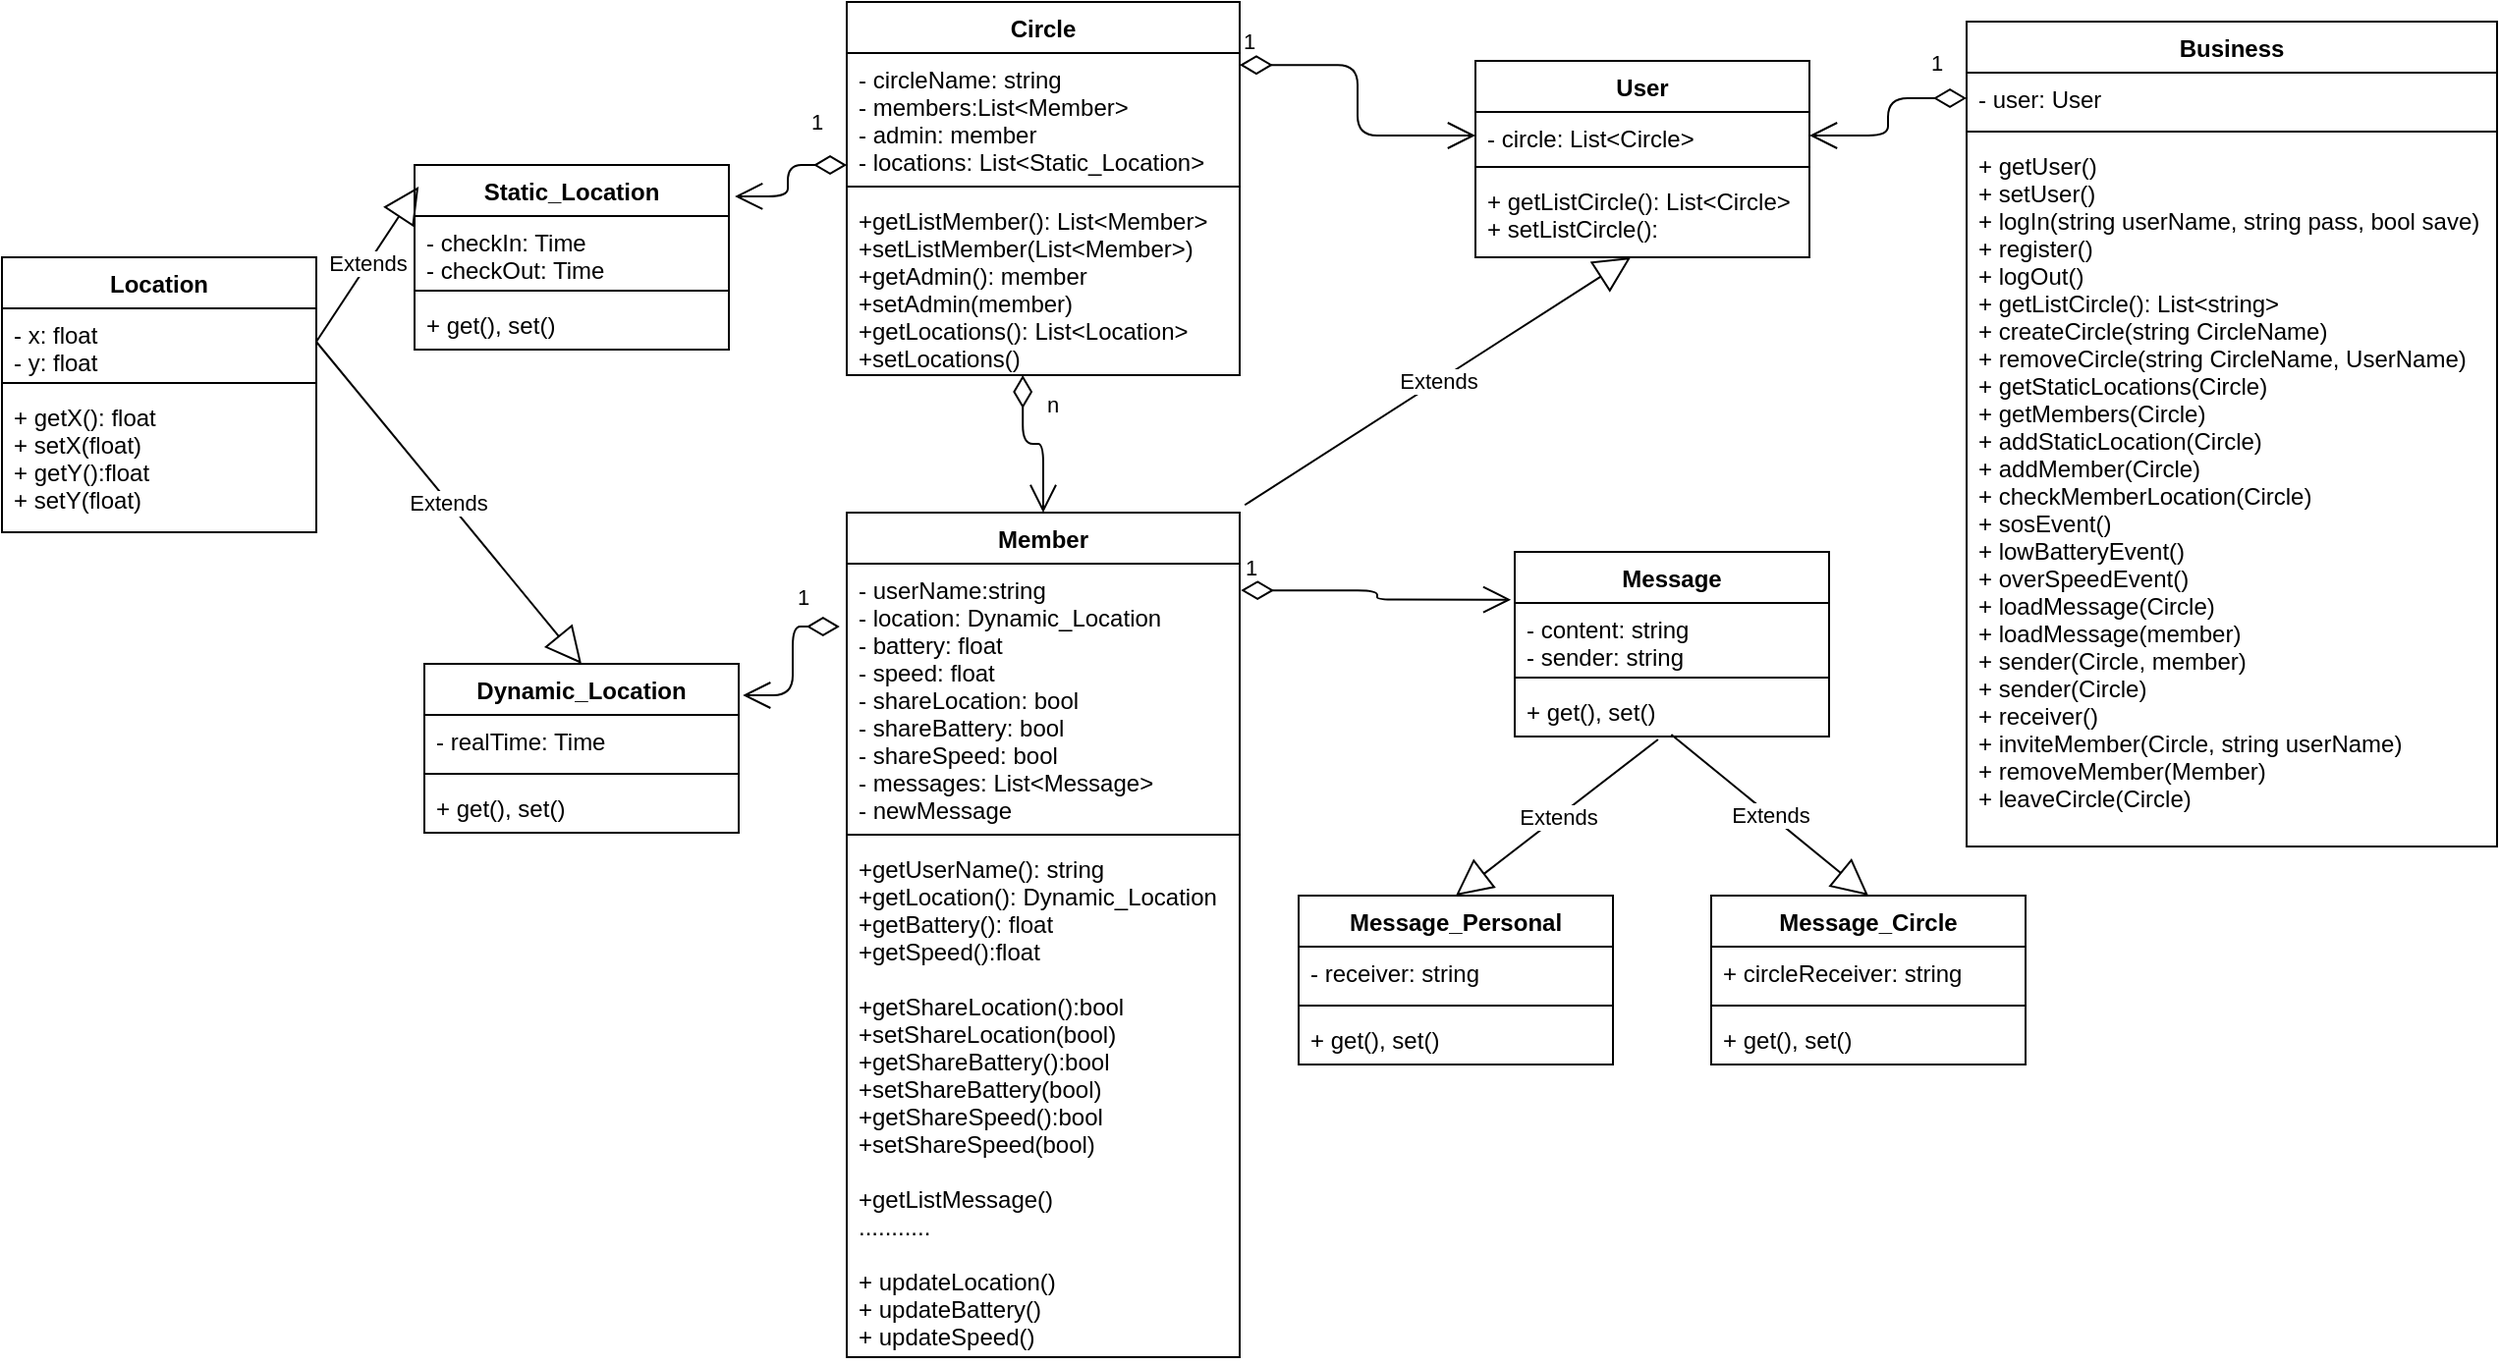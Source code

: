 <mxfile version="12.2.4" type="google" pages="1"><diagram id="AfZVLhp3M3RSM0wqVw7Z" name="Page-1"><mxGraphModel dx="1338" dy="1348" grid="1" gridSize="10" guides="1" tooltips="1" connect="1" arrows="1" fold="1" page="1" pageScale="1" pageWidth="850" pageHeight="1100" math="0" shadow="0"><root><mxCell id="0"/><mxCell id="1" parent="0"/><mxCell id="HK5qblZ2ZYclyeJQmJJL-1" value="Circle" style="swimlane;fontStyle=1;align=center;verticalAlign=top;childLayout=stackLayout;horizontal=1;startSize=26;horizontalStack=0;resizeParent=1;resizeParentMax=0;resizeLast=0;collapsible=1;marginBottom=0;" parent="1" vertex="1"><mxGeometry x="20" y="-70" width="200" height="190" as="geometry"/></mxCell><mxCell id="HK5qblZ2ZYclyeJQmJJL-2" value="- circleName: string&#10;- members:List&lt;Member&gt;&#10;- admin: member&#10;- locations: List&lt;Static_Location&gt;" style="text;strokeColor=none;fillColor=none;align=left;verticalAlign=top;spacingLeft=4;spacingRight=4;overflow=hidden;rotatable=0;points=[[0,0.5],[1,0.5]];portConstraint=eastwest;" parent="HK5qblZ2ZYclyeJQmJJL-1" vertex="1"><mxGeometry y="26" width="200" height="64" as="geometry"/></mxCell><mxCell id="HK5qblZ2ZYclyeJQmJJL-3" value="" style="line;strokeWidth=1;fillColor=none;align=left;verticalAlign=middle;spacingTop=-1;spacingLeft=3;spacingRight=3;rotatable=0;labelPosition=right;points=[];portConstraint=eastwest;" parent="HK5qblZ2ZYclyeJQmJJL-1" vertex="1"><mxGeometry y="90" width="200" height="8" as="geometry"/></mxCell><mxCell id="HK5qblZ2ZYclyeJQmJJL-4" value="+getListMember(): List&lt;Member&gt;&#10;+setListMember(List&lt;Member&gt;) &#10;+getAdmin(): member&#10;+setAdmin(member)&#10;+getLocations(): List&lt;Location&gt;&#10;+setLocations()&#10;" style="text;strokeColor=none;fillColor=none;align=left;verticalAlign=top;spacingLeft=4;spacingRight=4;overflow=hidden;rotatable=0;points=[[0,0.5],[1,0.5]];portConstraint=eastwest;" parent="HK5qblZ2ZYclyeJQmJJL-1" vertex="1"><mxGeometry y="98" width="200" height="92" as="geometry"/></mxCell><mxCell id="HK5qblZ2ZYclyeJQmJJL-5" value="Member" style="swimlane;fontStyle=1;align=center;verticalAlign=top;childLayout=stackLayout;horizontal=1;startSize=26;horizontalStack=0;resizeParent=1;resizeParentMax=0;resizeLast=0;collapsible=1;marginBottom=0;" parent="1" vertex="1"><mxGeometry x="20" y="190" width="200" height="430" as="geometry"/></mxCell><mxCell id="HK5qblZ2ZYclyeJQmJJL-6" value="- userName:string&#10;- location: Dynamic_Location&#10;- battery: float&#10;- speed: float&#10;- shareLocation: bool&#10;- shareBattery: bool&#10;- shareSpeed: bool&#10;- messages: List&lt;Message&gt;&#10;- newMessage" style="text;strokeColor=none;fillColor=none;align=left;verticalAlign=top;spacingLeft=4;spacingRight=4;overflow=hidden;rotatable=0;points=[[0,0.5],[1,0.5]];portConstraint=eastwest;" parent="HK5qblZ2ZYclyeJQmJJL-5" vertex="1"><mxGeometry y="26" width="200" height="134" as="geometry"/></mxCell><mxCell id="HK5qblZ2ZYclyeJQmJJL-7" value="" style="line;strokeWidth=1;fillColor=none;align=left;verticalAlign=middle;spacingTop=-1;spacingLeft=3;spacingRight=3;rotatable=0;labelPosition=right;points=[];portConstraint=eastwest;" parent="HK5qblZ2ZYclyeJQmJJL-5" vertex="1"><mxGeometry y="160" width="200" height="8" as="geometry"/></mxCell><mxCell id="HK5qblZ2ZYclyeJQmJJL-8" value="+getUserName(): string&#10;+getLocation(): Dynamic_Location&#10;+getBattery(): float&#10;+getSpeed():float&#10;&#10;+getShareLocation():bool&#10;+setShareLocation(bool)&#10;+getShareBattery():bool&#10;+setShareBattery(bool)&#10;+getShareSpeed():bool&#10;+setShareSpeed(bool)&#10;&#10;+getListMessage()&#10;...........&#10;&#10;+ updateLocation()&#10;+ updateBattery()&#10;+ updateSpeed()" style="text;strokeColor=none;fillColor=none;align=left;verticalAlign=top;spacingLeft=4;spacingRight=4;overflow=hidden;rotatable=0;points=[[0,0.5],[1,0.5]];portConstraint=eastwest;" parent="HK5qblZ2ZYclyeJQmJJL-5" vertex="1"><mxGeometry y="168" width="200" height="262" as="geometry"/></mxCell><mxCell id="HK5qblZ2ZYclyeJQmJJL-9" value="n" style="endArrow=open;html=1;endSize=12;startArrow=diamondThin;startSize=14;startFill=0;edgeStyle=orthogonalEdgeStyle;align=left;verticalAlign=bottom;entryX=0.5;entryY=0;entryDx=0;entryDy=0;exitX=0.448;exitY=1;exitDx=0;exitDy=0;exitPerimeter=0;" parent="1" source="HK5qblZ2ZYclyeJQmJJL-4" target="HK5qblZ2ZYclyeJQmJJL-5" edge="1"><mxGeometry x="-0.419" y="10" relative="1" as="geometry"><mxPoint x="110" y="140" as="sourcePoint"/><mxPoint x="250" y="220" as="targetPoint"/><mxPoint as="offset"/></mxGeometry></mxCell><mxCell id="HK5qblZ2ZYclyeJQmJJL-10" value="Location" style="swimlane;fontStyle=1;align=center;verticalAlign=top;childLayout=stackLayout;horizontal=1;startSize=26;horizontalStack=0;resizeParent=1;resizeParentMax=0;resizeLast=0;collapsible=1;marginBottom=0;" parent="1" vertex="1"><mxGeometry x="-410" y="60" width="160" height="140" as="geometry"/></mxCell><mxCell id="HK5qblZ2ZYclyeJQmJJL-11" value="- x: float&#10;- y: float" style="text;strokeColor=none;fillColor=none;align=left;verticalAlign=top;spacingLeft=4;spacingRight=4;overflow=hidden;rotatable=0;points=[[0,0.5],[1,0.5]];portConstraint=eastwest;" parent="HK5qblZ2ZYclyeJQmJJL-10" vertex="1"><mxGeometry y="26" width="160" height="34" as="geometry"/></mxCell><mxCell id="HK5qblZ2ZYclyeJQmJJL-12" value="" style="line;strokeWidth=1;fillColor=none;align=left;verticalAlign=middle;spacingTop=-1;spacingLeft=3;spacingRight=3;rotatable=0;labelPosition=right;points=[];portConstraint=eastwest;" parent="HK5qblZ2ZYclyeJQmJJL-10" vertex="1"><mxGeometry y="60" width="160" height="8" as="geometry"/></mxCell><mxCell id="HK5qblZ2ZYclyeJQmJJL-13" value="+ getX(): float&#10;+ setX(float)&#10;+ getY():float&#10;+ setY(float)" style="text;strokeColor=none;fillColor=none;align=left;verticalAlign=top;spacingLeft=4;spacingRight=4;overflow=hidden;rotatable=0;points=[[0,0.5],[1,0.5]];portConstraint=eastwest;" parent="HK5qblZ2ZYclyeJQmJJL-10" vertex="1"><mxGeometry y="68" width="160" height="72" as="geometry"/></mxCell><mxCell id="HK5qblZ2ZYclyeJQmJJL-15" value="Message" style="swimlane;fontStyle=1;align=center;verticalAlign=top;childLayout=stackLayout;horizontal=1;startSize=26;horizontalStack=0;resizeParent=1;resizeParentMax=0;resizeLast=0;collapsible=1;marginBottom=0;" parent="1" vertex="1"><mxGeometry x="360" y="210" width="160" height="94" as="geometry"/></mxCell><mxCell id="HK5qblZ2ZYclyeJQmJJL-16" value="- content: string&#10;- sender: string" style="text;strokeColor=none;fillColor=none;align=left;verticalAlign=top;spacingLeft=4;spacingRight=4;overflow=hidden;rotatable=0;points=[[0,0.5],[1,0.5]];portConstraint=eastwest;" parent="HK5qblZ2ZYclyeJQmJJL-15" vertex="1"><mxGeometry y="26" width="160" height="34" as="geometry"/></mxCell><mxCell id="HK5qblZ2ZYclyeJQmJJL-17" value="" style="line;strokeWidth=1;fillColor=none;align=left;verticalAlign=middle;spacingTop=-1;spacingLeft=3;spacingRight=3;rotatable=0;labelPosition=right;points=[];portConstraint=eastwest;" parent="HK5qblZ2ZYclyeJQmJJL-15" vertex="1"><mxGeometry y="60" width="160" height="8" as="geometry"/></mxCell><mxCell id="HK5qblZ2ZYclyeJQmJJL-18" value="+ get(), set()" style="text;strokeColor=none;fillColor=none;align=left;verticalAlign=top;spacingLeft=4;spacingRight=4;overflow=hidden;rotatable=0;points=[[0,0.5],[1,0.5]];portConstraint=eastwest;" parent="HK5qblZ2ZYclyeJQmJJL-15" vertex="1"><mxGeometry y="68" width="160" height="26" as="geometry"/></mxCell><mxCell id="HK5qblZ2ZYclyeJQmJJL-20" value="1" style="endArrow=open;html=1;endSize=12;startArrow=diamondThin;startSize=14;startFill=0;edgeStyle=orthogonalEdgeStyle;align=left;verticalAlign=bottom;exitX=1.003;exitY=0.092;exitDx=0;exitDy=0;exitPerimeter=0;entryX=-0.012;entryY=-0.049;entryDx=0;entryDy=0;entryPerimeter=0;" parent="1" source="HK5qblZ2ZYclyeJQmJJL-5" target="HK5qblZ2ZYclyeJQmJJL-16" edge="1"><mxGeometry x="-1" y="3" relative="1" as="geometry"><mxPoint x="20" y="450" as="sourcePoint"/><mxPoint x="180" y="450" as="targetPoint"/></mxGeometry></mxCell><mxCell id="HK5qblZ2ZYclyeJQmJJL-21" value="User" style="swimlane;fontStyle=1;align=center;verticalAlign=top;childLayout=stackLayout;horizontal=1;startSize=26;horizontalStack=0;resizeParent=1;resizeParentMax=0;resizeLast=0;collapsible=1;marginBottom=0;" parent="1" vertex="1"><mxGeometry x="340" y="-40" width="170" height="100" as="geometry"/></mxCell><mxCell id="HK5qblZ2ZYclyeJQmJJL-22" value="- circle: List&lt;Circle&gt;&#10;&#10;" style="text;strokeColor=none;fillColor=none;align=left;verticalAlign=top;spacingLeft=4;spacingRight=4;overflow=hidden;rotatable=0;points=[[0,0.5],[1,0.5]];portConstraint=eastwest;" parent="HK5qblZ2ZYclyeJQmJJL-21" vertex="1"><mxGeometry y="26" width="170" height="24" as="geometry"/></mxCell><mxCell id="HK5qblZ2ZYclyeJQmJJL-23" value="" style="line;strokeWidth=1;fillColor=none;align=left;verticalAlign=middle;spacingTop=-1;spacingLeft=3;spacingRight=3;rotatable=0;labelPosition=right;points=[];portConstraint=eastwest;" parent="HK5qblZ2ZYclyeJQmJJL-21" vertex="1"><mxGeometry y="50" width="170" height="8" as="geometry"/></mxCell><mxCell id="HK5qblZ2ZYclyeJQmJJL-24" value="+ getListCircle(): List&lt;Circle&gt;&#10;+ setListCircle():&#10;" style="text;strokeColor=none;fillColor=none;align=left;verticalAlign=top;spacingLeft=4;spacingRight=4;overflow=hidden;rotatable=0;points=[[0,0.5],[1,0.5]];portConstraint=eastwest;" parent="HK5qblZ2ZYclyeJQmJJL-21" vertex="1"><mxGeometry y="58" width="170" height="42" as="geometry"/></mxCell><mxCell id="HK5qblZ2ZYclyeJQmJJL-25" value="1" style="endArrow=open;html=1;endSize=12;startArrow=diamondThin;startSize=14;startFill=0;edgeStyle=orthogonalEdgeStyle;align=left;verticalAlign=bottom;exitX=1;exitY=0.169;exitDx=0;exitDy=0;exitPerimeter=0;entryX=0;entryY=0.5;entryDx=0;entryDy=0;" parent="1" source="HK5qblZ2ZYclyeJQmJJL-1" target="HK5qblZ2ZYclyeJQmJJL-22" edge="1"><mxGeometry x="-1" y="3" relative="1" as="geometry"><mxPoint x="320" y="150" as="sourcePoint"/><mxPoint x="230" y="330" as="targetPoint"/></mxGeometry></mxCell><mxCell id="Lg-KbPeJprSbrFo8pUgV-1" value="Business" style="swimlane;fontStyle=1;align=center;verticalAlign=top;childLayout=stackLayout;horizontal=1;startSize=26;horizontalStack=0;resizeParent=1;resizeParentMax=0;resizeLast=0;collapsible=1;marginBottom=0;" parent="1" vertex="1"><mxGeometry x="590" y="-60" width="270" height="420" as="geometry"/></mxCell><mxCell id="Lg-KbPeJprSbrFo8pUgV-2" value="- user: User" style="text;strokeColor=none;fillColor=none;align=left;verticalAlign=top;spacingLeft=4;spacingRight=4;overflow=hidden;rotatable=0;points=[[0,0.5],[1,0.5]];portConstraint=eastwest;" parent="Lg-KbPeJprSbrFo8pUgV-1" vertex="1"><mxGeometry y="26" width="270" height="26" as="geometry"/></mxCell><mxCell id="Lg-KbPeJprSbrFo8pUgV-3" value="" style="line;strokeWidth=1;fillColor=none;align=left;verticalAlign=middle;spacingTop=-1;spacingLeft=3;spacingRight=3;rotatable=0;labelPosition=right;points=[];portConstraint=eastwest;" parent="Lg-KbPeJprSbrFo8pUgV-1" vertex="1"><mxGeometry y="52" width="270" height="8" as="geometry"/></mxCell><mxCell id="Lg-KbPeJprSbrFo8pUgV-4" value="+ getUser()&#10;+ setUser()&#10;+ logIn(string userName, string pass, bool save)&#10;+ register()&#10;+ logOut()&#10;+ getListCircle(): List&lt;string&gt;&#10;+ createCircle(string CircleName)&#10;+ removeCircle(string CircleName, UserName)&#10;+ getStaticLocations(Circle)&#10;+ getMembers(Circle)&#10;+ addStaticLocation(Circle)&#10;+ addMember(Circle)&#10;+ checkMemberLocation(Circle)&#10;+ sosEvent()&#10;+ lowBatteryEvent()&#10;+ overSpeedEvent()&#10;+ loadMessage(Circle)&#10;+ loadMessage(member)&#10;+ sender(Circle, member)&#10;+ sender(Circle)&#10;+ receiver()&#10;+ inviteMember(Circle, string userName)&#10;+ removeMember(Member)&#10;+ leaveCircle(Circle)&#10;&#10;" style="text;strokeColor=none;fillColor=none;align=left;verticalAlign=top;spacingLeft=4;spacingRight=4;overflow=hidden;rotatable=0;points=[[0,0.5],[1,0.5]];portConstraint=eastwest;" parent="Lg-KbPeJprSbrFo8pUgV-1" vertex="1"><mxGeometry y="60" width="270" height="360" as="geometry"/></mxCell><mxCell id="Lg-KbPeJprSbrFo8pUgV-5" value="Extends" style="endArrow=block;endSize=16;endFill=0;html=1;exitX=1.013;exitY=-0.009;exitDx=0;exitDy=0;exitPerimeter=0;entryX=0.465;entryY=1;entryDx=0;entryDy=0;entryPerimeter=0;" parent="1" source="HK5qblZ2ZYclyeJQmJJL-5" target="HK5qblZ2ZYclyeJQmJJL-24" edge="1"><mxGeometry width="160" relative="1" as="geometry"><mxPoint x="230" y="130" as="sourcePoint"/><mxPoint x="390" y="130" as="targetPoint"/></mxGeometry></mxCell><mxCell id="qPqurKJzDSm005A7deJj-1" value="Dynamic_Location" style="swimlane;fontStyle=1;align=center;verticalAlign=top;childLayout=stackLayout;horizontal=1;startSize=26;horizontalStack=0;resizeParent=1;resizeParentMax=0;resizeLast=0;collapsible=1;marginBottom=0;" parent="1" vertex="1"><mxGeometry x="-195" y="267" width="160" height="86" as="geometry"/></mxCell><mxCell id="qPqurKJzDSm005A7deJj-2" value="- realTime: Time" style="text;strokeColor=none;fillColor=none;align=left;verticalAlign=top;spacingLeft=4;spacingRight=4;overflow=hidden;rotatable=0;points=[[0,0.5],[1,0.5]];portConstraint=eastwest;" parent="qPqurKJzDSm005A7deJj-1" vertex="1"><mxGeometry y="26" width="160" height="26" as="geometry"/></mxCell><mxCell id="qPqurKJzDSm005A7deJj-3" value="" style="line;strokeWidth=1;fillColor=none;align=left;verticalAlign=middle;spacingTop=-1;spacingLeft=3;spacingRight=3;rotatable=0;labelPosition=right;points=[];portConstraint=eastwest;" parent="qPqurKJzDSm005A7deJj-1" vertex="1"><mxGeometry y="52" width="160" height="8" as="geometry"/></mxCell><mxCell id="qPqurKJzDSm005A7deJj-4" value="+ get(), set()" style="text;strokeColor=none;fillColor=none;align=left;verticalAlign=top;spacingLeft=4;spacingRight=4;overflow=hidden;rotatable=0;points=[[0,0.5],[1,0.5]];portConstraint=eastwest;" parent="qPqurKJzDSm005A7deJj-1" vertex="1"><mxGeometry y="60" width="160" height="26" as="geometry"/></mxCell><mxCell id="qPqurKJzDSm005A7deJj-5" value="Static_Location" style="swimlane;fontStyle=1;align=center;verticalAlign=top;childLayout=stackLayout;horizontal=1;startSize=26;horizontalStack=0;resizeParent=1;resizeParentMax=0;resizeLast=0;collapsible=1;marginBottom=0;" parent="1" vertex="1"><mxGeometry x="-200" y="13" width="160" height="94" as="geometry"/></mxCell><mxCell id="qPqurKJzDSm005A7deJj-6" value="- checkIn: Time&#10;- checkOut: Time" style="text;strokeColor=none;fillColor=none;align=left;verticalAlign=top;spacingLeft=4;spacingRight=4;overflow=hidden;rotatable=0;points=[[0,0.5],[1,0.5]];portConstraint=eastwest;" parent="qPqurKJzDSm005A7deJj-5" vertex="1"><mxGeometry y="26" width="160" height="34" as="geometry"/></mxCell><mxCell id="qPqurKJzDSm005A7deJj-7" value="" style="line;strokeWidth=1;fillColor=none;align=left;verticalAlign=middle;spacingTop=-1;spacingLeft=3;spacingRight=3;rotatable=0;labelPosition=right;points=[];portConstraint=eastwest;" parent="qPqurKJzDSm005A7deJj-5" vertex="1"><mxGeometry y="60" width="160" height="8" as="geometry"/></mxCell><mxCell id="qPqurKJzDSm005A7deJj-8" value="+ get(), set()" style="text;strokeColor=none;fillColor=none;align=left;verticalAlign=top;spacingLeft=4;spacingRight=4;overflow=hidden;rotatable=0;points=[[0,0.5],[1,0.5]];portConstraint=eastwest;" parent="qPqurKJzDSm005A7deJj-5" vertex="1"><mxGeometry y="68" width="160" height="26" as="geometry"/></mxCell><mxCell id="qPqurKJzDSm005A7deJj-9" value="Extends" style="endArrow=block;endSize=16;endFill=0;html=1;exitX=1;exitY=0.5;exitDx=0;exitDy=0;entryX=0.5;entryY=0;entryDx=0;entryDy=0;" parent="1" source="HK5qblZ2ZYclyeJQmJJL-11" target="qPqurKJzDSm005A7deJj-1" edge="1"><mxGeometry width="160" relative="1" as="geometry"><mxPoint x="-380" y="290" as="sourcePoint"/><mxPoint x="-220" y="290" as="targetPoint"/></mxGeometry></mxCell><mxCell id="qPqurKJzDSm005A7deJj-11" value="Extends" style="endArrow=block;endSize=16;endFill=0;html=1;exitX=1;exitY=0.5;exitDx=0;exitDy=0;entryX=0.013;entryY=0.117;entryDx=0;entryDy=0;entryPerimeter=0;" parent="1" source="HK5qblZ2ZYclyeJQmJJL-11" target="qPqurKJzDSm005A7deJj-5" edge="1"><mxGeometry width="160" relative="1" as="geometry"><mxPoint x="-195" y="140" as="sourcePoint"/><mxPoint x="-35" y="140" as="targetPoint"/></mxGeometry></mxCell><mxCell id="qPqurKJzDSm005A7deJj-13" value="1" style="endArrow=open;html=1;endSize=12;startArrow=diamondThin;startSize=14;startFill=0;edgeStyle=orthogonalEdgeStyle;align=left;verticalAlign=bottom;exitX=-0.018;exitY=0.239;exitDx=0;exitDy=0;exitPerimeter=0;entryX=1.013;entryY=0.186;entryDx=0;entryDy=0;entryPerimeter=0;" parent="1" source="HK5qblZ2ZYclyeJQmJJL-6" target="qPqurKJzDSm005A7deJj-1" edge="1"><mxGeometry x="-0.39" y="-8" relative="1" as="geometry"><mxPoint x="-210" y="430" as="sourcePoint"/><mxPoint x="-50" y="430" as="targetPoint"/><mxPoint x="8" y="-8" as="offset"/></mxGeometry></mxCell><mxCell id="qPqurKJzDSm005A7deJj-15" value="1" style="endArrow=open;html=1;endSize=12;startArrow=diamondThin;startSize=14;startFill=0;edgeStyle=orthogonalEdgeStyle;align=left;verticalAlign=bottom;exitX=0;exitY=0.891;exitDx=0;exitDy=0;exitPerimeter=0;entryX=1.019;entryY=0.17;entryDx=0;entryDy=0;entryPerimeter=0;" parent="1" source="HK5qblZ2ZYclyeJQmJJL-2" target="qPqurKJzDSm005A7deJj-5" edge="1"><mxGeometry x="-0.452" y="-13" relative="1" as="geometry"><mxPoint x="20" y="130" as="sourcePoint"/><mxPoint x="-10" y="50" as="targetPoint"/><mxPoint as="offset"/></mxGeometry></mxCell><mxCell id="qPqurKJzDSm005A7deJj-16" value="1" style="endArrow=open;html=1;endSize=12;startArrow=diamondThin;startSize=14;startFill=0;edgeStyle=orthogonalEdgeStyle;align=left;verticalAlign=bottom;exitX=0;exitY=0.5;exitDx=0;exitDy=0;entryX=1;entryY=0.5;entryDx=0;entryDy=0;" parent="1" source="Lg-KbPeJprSbrFo8pUgV-2" target="HK5qblZ2ZYclyeJQmJJL-22" edge="1"><mxGeometry x="-0.596" y="-9" relative="1" as="geometry"><mxPoint x="460" y="180" as="sourcePoint"/><mxPoint x="620" y="180" as="targetPoint"/><mxPoint as="offset"/></mxGeometry></mxCell><mxCell id="qPqurKJzDSm005A7deJj-17" value="Message_Personal" style="swimlane;fontStyle=1;align=center;verticalAlign=top;childLayout=stackLayout;horizontal=1;startSize=26;horizontalStack=0;resizeParent=1;resizeParentMax=0;resizeLast=0;collapsible=1;marginBottom=0;" parent="1" vertex="1"><mxGeometry x="250" y="385" width="160" height="86" as="geometry"/></mxCell><mxCell id="qPqurKJzDSm005A7deJj-18" value="- receiver: string" style="text;strokeColor=none;fillColor=none;align=left;verticalAlign=top;spacingLeft=4;spacingRight=4;overflow=hidden;rotatable=0;points=[[0,0.5],[1,0.5]];portConstraint=eastwest;" parent="qPqurKJzDSm005A7deJj-17" vertex="1"><mxGeometry y="26" width="160" height="26" as="geometry"/></mxCell><mxCell id="qPqurKJzDSm005A7deJj-19" value="" style="line;strokeWidth=1;fillColor=none;align=left;verticalAlign=middle;spacingTop=-1;spacingLeft=3;spacingRight=3;rotatable=0;labelPosition=right;points=[];portConstraint=eastwest;" parent="qPqurKJzDSm005A7deJj-17" vertex="1"><mxGeometry y="52" width="160" height="8" as="geometry"/></mxCell><mxCell id="qPqurKJzDSm005A7deJj-20" value="+ get(), set()" style="text;strokeColor=none;fillColor=none;align=left;verticalAlign=top;spacingLeft=4;spacingRight=4;overflow=hidden;rotatable=0;points=[[0,0.5],[1,0.5]];portConstraint=eastwest;" parent="qPqurKJzDSm005A7deJj-17" vertex="1"><mxGeometry y="60" width="160" height="26" as="geometry"/></mxCell><mxCell id="qPqurKJzDSm005A7deJj-21" value="Message_Circle" style="swimlane;fontStyle=1;align=center;verticalAlign=top;childLayout=stackLayout;horizontal=1;startSize=26;horizontalStack=0;resizeParent=1;resizeParentMax=0;resizeLast=0;collapsible=1;marginBottom=0;" parent="1" vertex="1"><mxGeometry x="460" y="385" width="160" height="86" as="geometry"/></mxCell><mxCell id="qPqurKJzDSm005A7deJj-22" value="+ circleReceiver: string" style="text;strokeColor=none;fillColor=none;align=left;verticalAlign=top;spacingLeft=4;spacingRight=4;overflow=hidden;rotatable=0;points=[[0,0.5],[1,0.5]];portConstraint=eastwest;" parent="qPqurKJzDSm005A7deJj-21" vertex="1"><mxGeometry y="26" width="160" height="26" as="geometry"/></mxCell><mxCell id="qPqurKJzDSm005A7deJj-23" value="" style="line;strokeWidth=1;fillColor=none;align=left;verticalAlign=middle;spacingTop=-1;spacingLeft=3;spacingRight=3;rotatable=0;labelPosition=right;points=[];portConstraint=eastwest;" parent="qPqurKJzDSm005A7deJj-21" vertex="1"><mxGeometry y="52" width="160" height="8" as="geometry"/></mxCell><mxCell id="qPqurKJzDSm005A7deJj-24" value="+ get(), set()" style="text;strokeColor=none;fillColor=none;align=left;verticalAlign=top;spacingLeft=4;spacingRight=4;overflow=hidden;rotatable=0;points=[[0,0.5],[1,0.5]];portConstraint=eastwest;" parent="qPqurKJzDSm005A7deJj-21" vertex="1"><mxGeometry y="60" width="160" height="26" as="geometry"/></mxCell><mxCell id="qPqurKJzDSm005A7deJj-25" value="Extends" style="endArrow=block;endSize=16;endFill=0;html=1;exitX=0.456;exitY=1.058;exitDx=0;exitDy=0;exitPerimeter=0;entryX=0.5;entryY=0;entryDx=0;entryDy=0;" parent="1" source="HK5qblZ2ZYclyeJQmJJL-18" target="qPqurKJzDSm005A7deJj-17" edge="1"><mxGeometry width="160" relative="1" as="geometry"><mxPoint x="330" y="352.5" as="sourcePoint"/><mxPoint x="490" y="352.5" as="targetPoint"/></mxGeometry></mxCell><mxCell id="qPqurKJzDSm005A7deJj-26" value="Extends" style="endArrow=block;endSize=16;endFill=0;html=1;exitX=0.498;exitY=0.962;exitDx=0;exitDy=0;exitPerimeter=0;entryX=0.5;entryY=0;entryDx=0;entryDy=0;" parent="1" source="HK5qblZ2ZYclyeJQmJJL-18" target="qPqurKJzDSm005A7deJj-21" edge="1"><mxGeometry width="160" relative="1" as="geometry"><mxPoint x="370" y="490" as="sourcePoint"/><mxPoint x="530" y="490" as="targetPoint"/></mxGeometry></mxCell></root></mxGraphModel></diagram></mxfile>